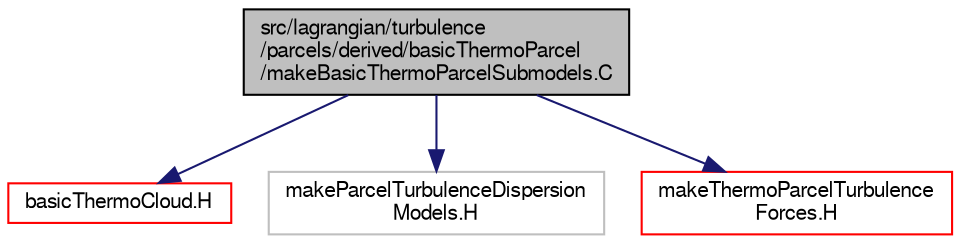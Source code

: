 digraph "src/lagrangian/turbulence/parcels/derived/basicThermoParcel/makeBasicThermoParcelSubmodels.C"
{
  bgcolor="transparent";
  edge [fontname="FreeSans",fontsize="10",labelfontname="FreeSans",labelfontsize="10"];
  node [fontname="FreeSans",fontsize="10",shape=record];
  Node0 [label="src/lagrangian/turbulence\l/parcels/derived/basicThermoParcel\l/makeBasicThermoParcelSubmodels.C",height=0.2,width=0.4,color="black", fillcolor="grey75", style="filled", fontcolor="black"];
  Node0 -> Node1 [color="midnightblue",fontsize="10",style="solid",fontname="FreeSans"];
  Node1 [label="basicThermoCloud.H",height=0.2,width=0.4,color="red",URL="$a05177.html"];
  Node0 -> Node435 [color="midnightblue",fontsize="10",style="solid",fontname="FreeSans"];
  Node435 [label="makeParcelTurbulenceDispersion\lModels.H",height=0.2,width=0.4,color="grey75"];
  Node0 -> Node436 [color="midnightblue",fontsize="10",style="solid",fontname="FreeSans"];
  Node436 [label="makeThermoParcelTurbulence\lForces.H",height=0.2,width=0.4,color="red",URL="$a06821.html"];
}
